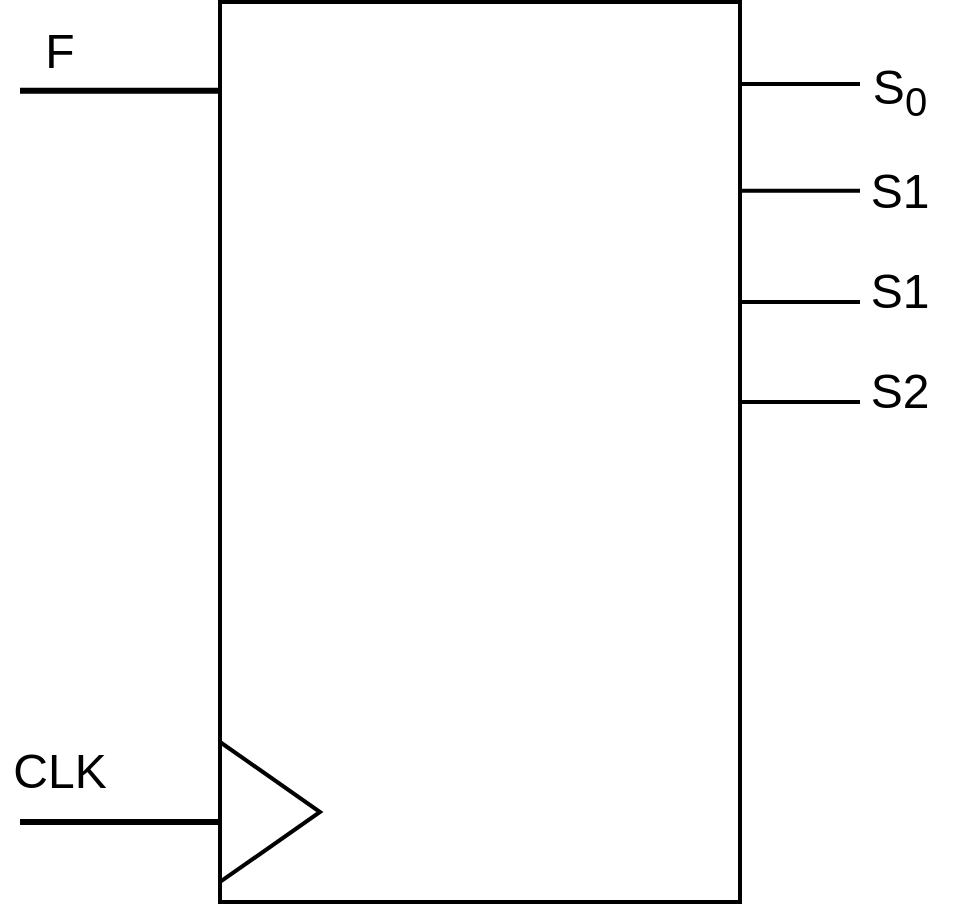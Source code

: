 <mxfile version="17.2.4" type="device"><diagram id="LZY8XtOJ2YlgYGGIQlJv" name="Page-1"><mxGraphModel dx="1106" dy="783" grid="1" gridSize="10" guides="1" tooltips="1" connect="1" arrows="1" fold="1" page="1" pageScale="1" pageWidth="827" pageHeight="1169" math="0" shadow="0"><root><mxCell id="0"/><mxCell id="1" parent="0"/><mxCell id="RrSBgh-WVqgDTwaSacG7-1" value="" style="rounded=0;whiteSpace=wrap;html=1;strokeWidth=2;" parent="1" vertex="1"><mxGeometry x="250" y="170" width="260" height="450" as="geometry"/></mxCell><mxCell id="RrSBgh-WVqgDTwaSacG7-5" value="" style="endArrow=none;html=1;rounded=0;jumpSize=9;strokeWidth=3;" parent="1" edge="1"><mxGeometry width="50" height="50" relative="1" as="geometry"><mxPoint x="150" y="580" as="sourcePoint"/><mxPoint x="250" y="580.0" as="targetPoint"/></mxGeometry></mxCell><mxCell id="RrSBgh-WVqgDTwaSacG7-6" value="" style="endArrow=none;html=1;rounded=0;strokeWidth=2;" parent="1" edge="1"><mxGeometry width="50" height="50" relative="1" as="geometry"><mxPoint x="510" y="211.0" as="sourcePoint"/><mxPoint x="570" y="211.0" as="targetPoint"/></mxGeometry></mxCell><mxCell id="RrSBgh-WVqgDTwaSacG7-7" value="" style="endArrow=none;html=1;rounded=0;strokeWidth=2;" parent="1" edge="1"><mxGeometry width="50" height="50" relative="1" as="geometry"><mxPoint x="510" y="264.38" as="sourcePoint"/><mxPoint x="570" y="264.38" as="targetPoint"/></mxGeometry></mxCell><mxCell id="RrSBgh-WVqgDTwaSacG7-8" value="" style="endArrow=none;html=1;rounded=0;strokeWidth=2;" parent="1" edge="1"><mxGeometry width="50" height="50" relative="1" as="geometry"><mxPoint x="510" y="320.0" as="sourcePoint"/><mxPoint x="570" y="320.0" as="targetPoint"/></mxGeometry></mxCell><mxCell id="RrSBgh-WVqgDTwaSacG7-9" value="" style="endArrow=none;html=1;rounded=0;strokeWidth=2;" parent="1" edge="1"><mxGeometry width="50" height="50" relative="1" as="geometry"><mxPoint x="510" y="370" as="sourcePoint"/><mxPoint x="570" y="370" as="targetPoint"/></mxGeometry></mxCell><mxCell id="RrSBgh-WVqgDTwaSacG7-10" value="&lt;font style=&quot;font-size: 24px&quot;&gt;S&lt;sub&gt;0&lt;/sub&gt;&lt;/font&gt;" style="text;html=1;strokeColor=none;fillColor=none;align=center;verticalAlign=middle;whiteSpace=wrap;rounded=0;" parent="1" vertex="1"><mxGeometry x="560" y="200" width="60" height="30" as="geometry"/></mxCell><mxCell id="RrSBgh-WVqgDTwaSacG7-11" value="&lt;font style=&quot;font-size: 24px&quot;&gt;&lt;font style=&quot;font-size: 24px&quot;&gt;S&lt;/font&gt;&lt;font style=&quot;font-size: 24px&quot;&gt;1&lt;/font&gt;&lt;/font&gt;" style="text;html=1;strokeColor=none;fillColor=none;align=center;verticalAlign=middle;whiteSpace=wrap;rounded=0;" parent="1" vertex="1"><mxGeometry x="560" y="250" width="60" height="30" as="geometry"/></mxCell><mxCell id="RrSBgh-WVqgDTwaSacG7-12" value="&lt;font style=&quot;font-size: 24px&quot;&gt;&lt;font style=&quot;font-size: 24px&quot;&gt;S&lt;/font&gt;&lt;font style=&quot;font-size: 24px&quot;&gt;1&lt;/font&gt;&lt;/font&gt;" style="text;html=1;strokeColor=none;fillColor=none;align=center;verticalAlign=middle;whiteSpace=wrap;rounded=0;" parent="1" vertex="1"><mxGeometry x="560" y="300" width="60" height="30" as="geometry"/></mxCell><mxCell id="RrSBgh-WVqgDTwaSacG7-13" value="&lt;font style=&quot;font-size: 24px&quot;&gt;&lt;font style=&quot;font-size: 24px&quot;&gt;S&lt;/font&gt;&lt;font style=&quot;font-size: 24px&quot;&gt;2&lt;/font&gt;&lt;/font&gt;" style="text;html=1;strokeColor=none;fillColor=none;align=center;verticalAlign=middle;whiteSpace=wrap;rounded=0;" parent="1" vertex="1"><mxGeometry x="560" y="350" width="60" height="30" as="geometry"/></mxCell><mxCell id="RrSBgh-WVqgDTwaSacG7-14" value="&lt;font style=&quot;font-size: 24px&quot;&gt;F&lt;/font&gt;" style="text;html=1;strokeColor=none;fillColor=none;align=center;verticalAlign=middle;whiteSpace=wrap;rounded=0;" parent="1" vertex="1"><mxGeometry x="140" y="180" width="60" height="30" as="geometry"/></mxCell><mxCell id="RrSBgh-WVqgDTwaSacG7-16" value="&lt;font style=&quot;font-size: 24px&quot;&gt;CLK&lt;/font&gt;" style="text;html=1;strokeColor=none;fillColor=none;align=center;verticalAlign=middle;whiteSpace=wrap;rounded=0;" parent="1" vertex="1"><mxGeometry x="140" y="540" width="60" height="30" as="geometry"/></mxCell><mxCell id="RrSBgh-WVqgDTwaSacG7-17" value="" style="triangle;whiteSpace=wrap;html=1;fontSize=18;strokeWidth=2;" parent="1" vertex="1"><mxGeometry x="250" y="540" width="50" height="70" as="geometry"/></mxCell><mxCell id="RrSBgh-WVqgDTwaSacG7-19" value="" style="endArrow=none;html=1;rounded=0;jumpSize=9;strokeWidth=3;" parent="1" edge="1"><mxGeometry width="50" height="50" relative="1" as="geometry"><mxPoint x="150" y="214.38" as="sourcePoint"/><mxPoint x="250" y="214.38" as="targetPoint"/></mxGeometry></mxCell></root></mxGraphModel></diagram></mxfile>